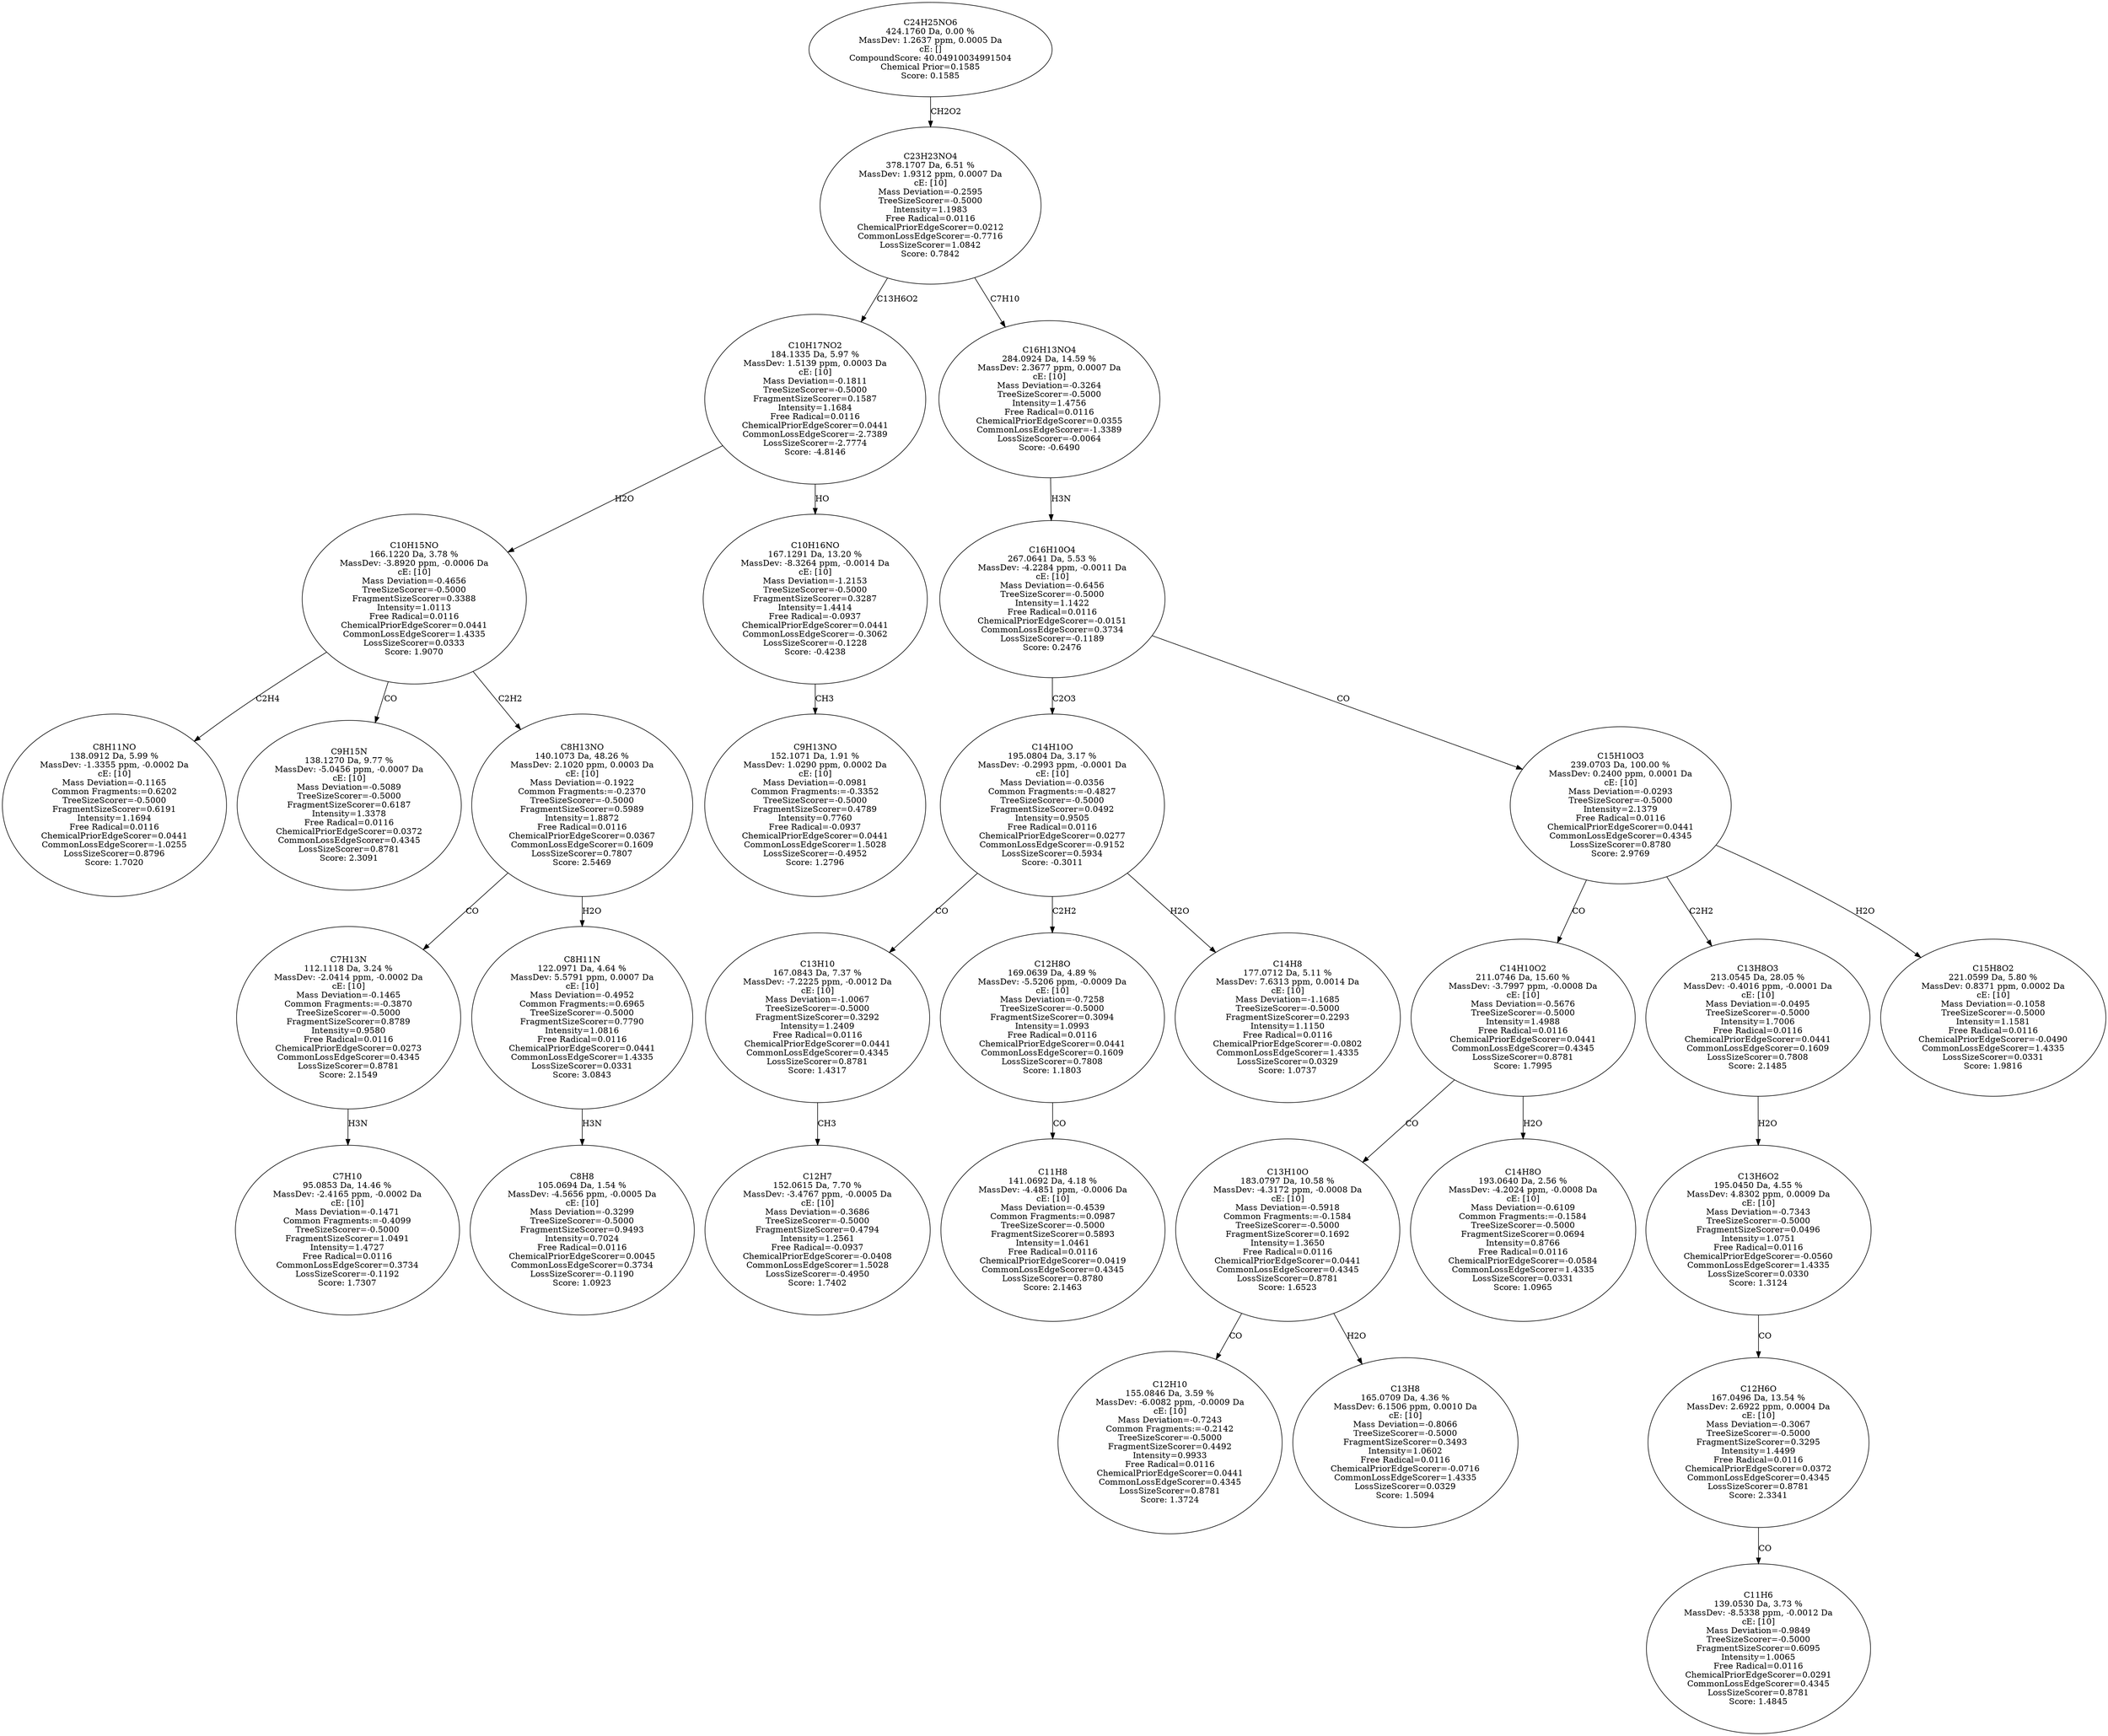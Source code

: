 strict digraph {
v1 [label="C8H11NO\n138.0912 Da, 5.99 %\nMassDev: -1.3355 ppm, -0.0002 Da\ncE: [10]\nMass Deviation=-0.1165\nCommon Fragments:=0.6202\nTreeSizeScorer=-0.5000\nFragmentSizeScorer=0.6191\nIntensity=1.1694\nFree Radical=0.0116\nChemicalPriorEdgeScorer=0.0441\nCommonLossEdgeScorer=-1.0255\nLossSizeScorer=0.8796\nScore: 1.7020"];
v2 [label="C9H15N\n138.1270 Da, 9.77 %\nMassDev: -5.0456 ppm, -0.0007 Da\ncE: [10]\nMass Deviation=-0.5089\nTreeSizeScorer=-0.5000\nFragmentSizeScorer=0.6187\nIntensity=1.3378\nFree Radical=0.0116\nChemicalPriorEdgeScorer=0.0372\nCommonLossEdgeScorer=0.4345\nLossSizeScorer=0.8781\nScore: 2.3091"];
v3 [label="C7H10\n95.0853 Da, 14.46 %\nMassDev: -2.4165 ppm, -0.0002 Da\ncE: [10]\nMass Deviation=-0.1471\nCommon Fragments:=-0.4099\nTreeSizeScorer=-0.5000\nFragmentSizeScorer=1.0491\nIntensity=1.4727\nFree Radical=0.0116\nCommonLossEdgeScorer=0.3734\nLossSizeScorer=-0.1192\nScore: 1.7307"];
v4 [label="C7H13N\n112.1118 Da, 3.24 %\nMassDev: -2.0414 ppm, -0.0002 Da\ncE: [10]\nMass Deviation=-0.1465\nCommon Fragments:=-0.3870\nTreeSizeScorer=-0.5000\nFragmentSizeScorer=0.8789\nIntensity=0.9580\nFree Radical=0.0116\nChemicalPriorEdgeScorer=0.0273\nCommonLossEdgeScorer=0.4345\nLossSizeScorer=0.8781\nScore: 2.1549"];
v5 [label="C8H8\n105.0694 Da, 1.54 %\nMassDev: -4.5656 ppm, -0.0005 Da\ncE: [10]\nMass Deviation=-0.3299\nTreeSizeScorer=-0.5000\nFragmentSizeScorer=0.9493\nIntensity=0.7024\nFree Radical=0.0116\nChemicalPriorEdgeScorer=0.0045\nCommonLossEdgeScorer=0.3734\nLossSizeScorer=-0.1190\nScore: 1.0923"];
v6 [label="C8H11N\n122.0971 Da, 4.64 %\nMassDev: 5.5791 ppm, 0.0007 Da\ncE: [10]\nMass Deviation=-0.4952\nCommon Fragments:=0.6965\nTreeSizeScorer=-0.5000\nFragmentSizeScorer=0.7790\nIntensity=1.0816\nFree Radical=0.0116\nChemicalPriorEdgeScorer=0.0441\nCommonLossEdgeScorer=1.4335\nLossSizeScorer=0.0331\nScore: 3.0843"];
v7 [label="C8H13NO\n140.1073 Da, 48.26 %\nMassDev: 2.1020 ppm, 0.0003 Da\ncE: [10]\nMass Deviation=-0.1922\nCommon Fragments:=-0.2370\nTreeSizeScorer=-0.5000\nFragmentSizeScorer=0.5989\nIntensity=1.8872\nFree Radical=0.0116\nChemicalPriorEdgeScorer=0.0367\nCommonLossEdgeScorer=0.1609\nLossSizeScorer=0.7807\nScore: 2.5469"];
v8 [label="C10H15NO\n166.1220 Da, 3.78 %\nMassDev: -3.8920 ppm, -0.0006 Da\ncE: [10]\nMass Deviation=-0.4656\nTreeSizeScorer=-0.5000\nFragmentSizeScorer=0.3388\nIntensity=1.0113\nFree Radical=0.0116\nChemicalPriorEdgeScorer=0.0441\nCommonLossEdgeScorer=1.4335\nLossSizeScorer=0.0333\nScore: 1.9070"];
v9 [label="C9H13NO\n152.1071 Da, 1.91 %\nMassDev: 1.0290 ppm, 0.0002 Da\ncE: [10]\nMass Deviation=-0.0981\nCommon Fragments:=-0.3352\nTreeSizeScorer=-0.5000\nFragmentSizeScorer=0.4789\nIntensity=0.7760\nFree Radical=-0.0937\nChemicalPriorEdgeScorer=0.0441\nCommonLossEdgeScorer=1.5028\nLossSizeScorer=-0.4952\nScore: 1.2796"];
v10 [label="C10H16NO\n167.1291 Da, 13.20 %\nMassDev: -8.3264 ppm, -0.0014 Da\ncE: [10]\nMass Deviation=-1.2153\nTreeSizeScorer=-0.5000\nFragmentSizeScorer=0.3287\nIntensity=1.4414\nFree Radical=-0.0937\nChemicalPriorEdgeScorer=0.0441\nCommonLossEdgeScorer=-0.3062\nLossSizeScorer=-0.1228\nScore: -0.4238"];
v11 [label="C10H17NO2\n184.1335 Da, 5.97 %\nMassDev: 1.5139 ppm, 0.0003 Da\ncE: [10]\nMass Deviation=-0.1811\nTreeSizeScorer=-0.5000\nFragmentSizeScorer=0.1587\nIntensity=1.1684\nFree Radical=0.0116\nChemicalPriorEdgeScorer=0.0441\nCommonLossEdgeScorer=-2.7389\nLossSizeScorer=-2.7774\nScore: -4.8146"];
v12 [label="C12H7\n152.0615 Da, 7.70 %\nMassDev: -3.4767 ppm, -0.0005 Da\ncE: [10]\nMass Deviation=-0.3686\nTreeSizeScorer=-0.5000\nFragmentSizeScorer=0.4794\nIntensity=1.2561\nFree Radical=-0.0937\nChemicalPriorEdgeScorer=-0.0408\nCommonLossEdgeScorer=1.5028\nLossSizeScorer=-0.4950\nScore: 1.7402"];
v13 [label="C13H10\n167.0843 Da, 7.37 %\nMassDev: -7.2225 ppm, -0.0012 Da\ncE: [10]\nMass Deviation=-1.0067\nTreeSizeScorer=-0.5000\nFragmentSizeScorer=0.3292\nIntensity=1.2409\nFree Radical=0.0116\nChemicalPriorEdgeScorer=0.0441\nCommonLossEdgeScorer=0.4345\nLossSizeScorer=0.8781\nScore: 1.4317"];
v14 [label="C11H8\n141.0692 Da, 4.18 %\nMassDev: -4.4851 ppm, -0.0006 Da\ncE: [10]\nMass Deviation=-0.4539\nCommon Fragments:=0.0987\nTreeSizeScorer=-0.5000\nFragmentSizeScorer=0.5893\nIntensity=1.0461\nFree Radical=0.0116\nChemicalPriorEdgeScorer=0.0419\nCommonLossEdgeScorer=0.4345\nLossSizeScorer=0.8780\nScore: 2.1463"];
v15 [label="C12H8O\n169.0639 Da, 4.89 %\nMassDev: -5.5206 ppm, -0.0009 Da\ncE: [10]\nMass Deviation=-0.7258\nTreeSizeScorer=-0.5000\nFragmentSizeScorer=0.3094\nIntensity=1.0993\nFree Radical=0.0116\nChemicalPriorEdgeScorer=0.0441\nCommonLossEdgeScorer=0.1609\nLossSizeScorer=0.7808\nScore: 1.1803"];
v16 [label="C14H8\n177.0712 Da, 5.11 %\nMassDev: 7.6313 ppm, 0.0014 Da\ncE: [10]\nMass Deviation=-1.1685\nTreeSizeScorer=-0.5000\nFragmentSizeScorer=0.2293\nIntensity=1.1150\nFree Radical=0.0116\nChemicalPriorEdgeScorer=-0.0802\nCommonLossEdgeScorer=1.4335\nLossSizeScorer=0.0329\nScore: 1.0737"];
v17 [label="C14H10O\n195.0804 Da, 3.17 %\nMassDev: -0.2993 ppm, -0.0001 Da\ncE: [10]\nMass Deviation=-0.0356\nCommon Fragments:=-0.4827\nTreeSizeScorer=-0.5000\nFragmentSizeScorer=0.0492\nIntensity=0.9505\nFree Radical=0.0116\nChemicalPriorEdgeScorer=0.0277\nCommonLossEdgeScorer=-0.9152\nLossSizeScorer=0.5934\nScore: -0.3011"];
v18 [label="C12H10\n155.0846 Da, 3.59 %\nMassDev: -6.0082 ppm, -0.0009 Da\ncE: [10]\nMass Deviation=-0.7243\nCommon Fragments:=-0.2142\nTreeSizeScorer=-0.5000\nFragmentSizeScorer=0.4492\nIntensity=0.9933\nFree Radical=0.0116\nChemicalPriorEdgeScorer=0.0441\nCommonLossEdgeScorer=0.4345\nLossSizeScorer=0.8781\nScore: 1.3724"];
v19 [label="C13H8\n165.0709 Da, 4.36 %\nMassDev: 6.1506 ppm, 0.0010 Da\ncE: [10]\nMass Deviation=-0.8066\nTreeSizeScorer=-0.5000\nFragmentSizeScorer=0.3493\nIntensity=1.0602\nFree Radical=0.0116\nChemicalPriorEdgeScorer=-0.0716\nCommonLossEdgeScorer=1.4335\nLossSizeScorer=0.0329\nScore: 1.5094"];
v20 [label="C13H10O\n183.0797 Da, 10.58 %\nMassDev: -4.3172 ppm, -0.0008 Da\ncE: [10]\nMass Deviation=-0.5918\nCommon Fragments:=-0.1584\nTreeSizeScorer=-0.5000\nFragmentSizeScorer=0.1692\nIntensity=1.3650\nFree Radical=0.0116\nChemicalPriorEdgeScorer=0.0441\nCommonLossEdgeScorer=0.4345\nLossSizeScorer=0.8781\nScore: 1.6523"];
v21 [label="C14H8O\n193.0640 Da, 2.56 %\nMassDev: -4.2024 ppm, -0.0008 Da\ncE: [10]\nMass Deviation=-0.6109\nCommon Fragments:=-0.1584\nTreeSizeScorer=-0.5000\nFragmentSizeScorer=0.0694\nIntensity=0.8766\nFree Radical=0.0116\nChemicalPriorEdgeScorer=-0.0584\nCommonLossEdgeScorer=1.4335\nLossSizeScorer=0.0331\nScore: 1.0965"];
v22 [label="C14H10O2\n211.0746 Da, 15.60 %\nMassDev: -3.7997 ppm, -0.0008 Da\ncE: [10]\nMass Deviation=-0.5676\nTreeSizeScorer=-0.5000\nIntensity=1.4988\nFree Radical=0.0116\nChemicalPriorEdgeScorer=0.0441\nCommonLossEdgeScorer=0.4345\nLossSizeScorer=0.8781\nScore: 1.7995"];
v23 [label="C11H6\n139.0530 Da, 3.73 %\nMassDev: -8.5338 ppm, -0.0012 Da\ncE: [10]\nMass Deviation=-0.9849\nTreeSizeScorer=-0.5000\nFragmentSizeScorer=0.6095\nIntensity=1.0065\nFree Radical=0.0116\nChemicalPriorEdgeScorer=0.0291\nCommonLossEdgeScorer=0.4345\nLossSizeScorer=0.8781\nScore: 1.4845"];
v24 [label="C12H6O\n167.0496 Da, 13.54 %\nMassDev: 2.6922 ppm, 0.0004 Da\ncE: [10]\nMass Deviation=-0.3067\nTreeSizeScorer=-0.5000\nFragmentSizeScorer=0.3295\nIntensity=1.4499\nFree Radical=0.0116\nChemicalPriorEdgeScorer=0.0372\nCommonLossEdgeScorer=0.4345\nLossSizeScorer=0.8781\nScore: 2.3341"];
v25 [label="C13H6O2\n195.0450 Da, 4.55 %\nMassDev: 4.8302 ppm, 0.0009 Da\ncE: [10]\nMass Deviation=-0.7343\nTreeSizeScorer=-0.5000\nFragmentSizeScorer=0.0496\nIntensity=1.0751\nFree Radical=0.0116\nChemicalPriorEdgeScorer=-0.0560\nCommonLossEdgeScorer=1.4335\nLossSizeScorer=0.0330\nScore: 1.3124"];
v26 [label="C13H8O3\n213.0545 Da, 28.05 %\nMassDev: -0.4016 ppm, -0.0001 Da\ncE: [10]\nMass Deviation=-0.0495\nTreeSizeScorer=-0.5000\nIntensity=1.7006\nFree Radical=0.0116\nChemicalPriorEdgeScorer=0.0441\nCommonLossEdgeScorer=0.1609\nLossSizeScorer=0.7808\nScore: 2.1485"];
v27 [label="C15H8O2\n221.0599 Da, 5.80 %\nMassDev: 0.8371 ppm, 0.0002 Da\ncE: [10]\nMass Deviation=-0.1058\nTreeSizeScorer=-0.5000\nIntensity=1.1581\nFree Radical=0.0116\nChemicalPriorEdgeScorer=-0.0490\nCommonLossEdgeScorer=1.4335\nLossSizeScorer=0.0331\nScore: 1.9816"];
v28 [label="C15H10O3\n239.0703 Da, 100.00 %\nMassDev: 0.2400 ppm, 0.0001 Da\ncE: [10]\nMass Deviation=-0.0293\nTreeSizeScorer=-0.5000\nIntensity=2.1379\nFree Radical=0.0116\nChemicalPriorEdgeScorer=0.0441\nCommonLossEdgeScorer=0.4345\nLossSizeScorer=0.8780\nScore: 2.9769"];
v29 [label="C16H10O4\n267.0641 Da, 5.53 %\nMassDev: -4.2284 ppm, -0.0011 Da\ncE: [10]\nMass Deviation=-0.6456\nTreeSizeScorer=-0.5000\nIntensity=1.1422\nFree Radical=0.0116\nChemicalPriorEdgeScorer=-0.0151\nCommonLossEdgeScorer=0.3734\nLossSizeScorer=-0.1189\nScore: 0.2476"];
v30 [label="C16H13NO4\n284.0924 Da, 14.59 %\nMassDev: 2.3677 ppm, 0.0007 Da\ncE: [10]\nMass Deviation=-0.3264\nTreeSizeScorer=-0.5000\nIntensity=1.4756\nFree Radical=0.0116\nChemicalPriorEdgeScorer=0.0355\nCommonLossEdgeScorer=-1.3389\nLossSizeScorer=-0.0064\nScore: -0.6490"];
v31 [label="C23H23NO4\n378.1707 Da, 6.51 %\nMassDev: 1.9312 ppm, 0.0007 Da\ncE: [10]\nMass Deviation=-0.2595\nTreeSizeScorer=-0.5000\nIntensity=1.1983\nFree Radical=0.0116\nChemicalPriorEdgeScorer=0.0212\nCommonLossEdgeScorer=-0.7716\nLossSizeScorer=1.0842\nScore: 0.7842"];
v32 [label="C24H25NO6\n424.1760 Da, 0.00 %\nMassDev: 1.2637 ppm, 0.0005 Da\ncE: []\nCompoundScore: 40.04910034991504\nChemical Prior=0.1585\nScore: 0.1585"];
v8 -> v1 [label="C2H4"];
v8 -> v2 [label="CO"];
v4 -> v3 [label="H3N"];
v7 -> v4 [label="CO"];
v6 -> v5 [label="H3N"];
v7 -> v6 [label="H2O"];
v8 -> v7 [label="C2H2"];
v11 -> v8 [label="H2O"];
v10 -> v9 [label="CH3"];
v11 -> v10 [label="HO"];
v31 -> v11 [label="C13H6O2"];
v13 -> v12 [label="CH3"];
v17 -> v13 [label="CO"];
v15 -> v14 [label="CO"];
v17 -> v15 [label="C2H2"];
v17 -> v16 [label="H2O"];
v29 -> v17 [label="C2O3"];
v20 -> v18 [label="CO"];
v20 -> v19 [label="H2O"];
v22 -> v20 [label="CO"];
v22 -> v21 [label="H2O"];
v28 -> v22 [label="CO"];
v24 -> v23 [label="CO"];
v25 -> v24 [label="CO"];
v26 -> v25 [label="H2O"];
v28 -> v26 [label="C2H2"];
v28 -> v27 [label="H2O"];
v29 -> v28 [label="CO"];
v30 -> v29 [label="H3N"];
v31 -> v30 [label="C7H10"];
v32 -> v31 [label="CH2O2"];
}